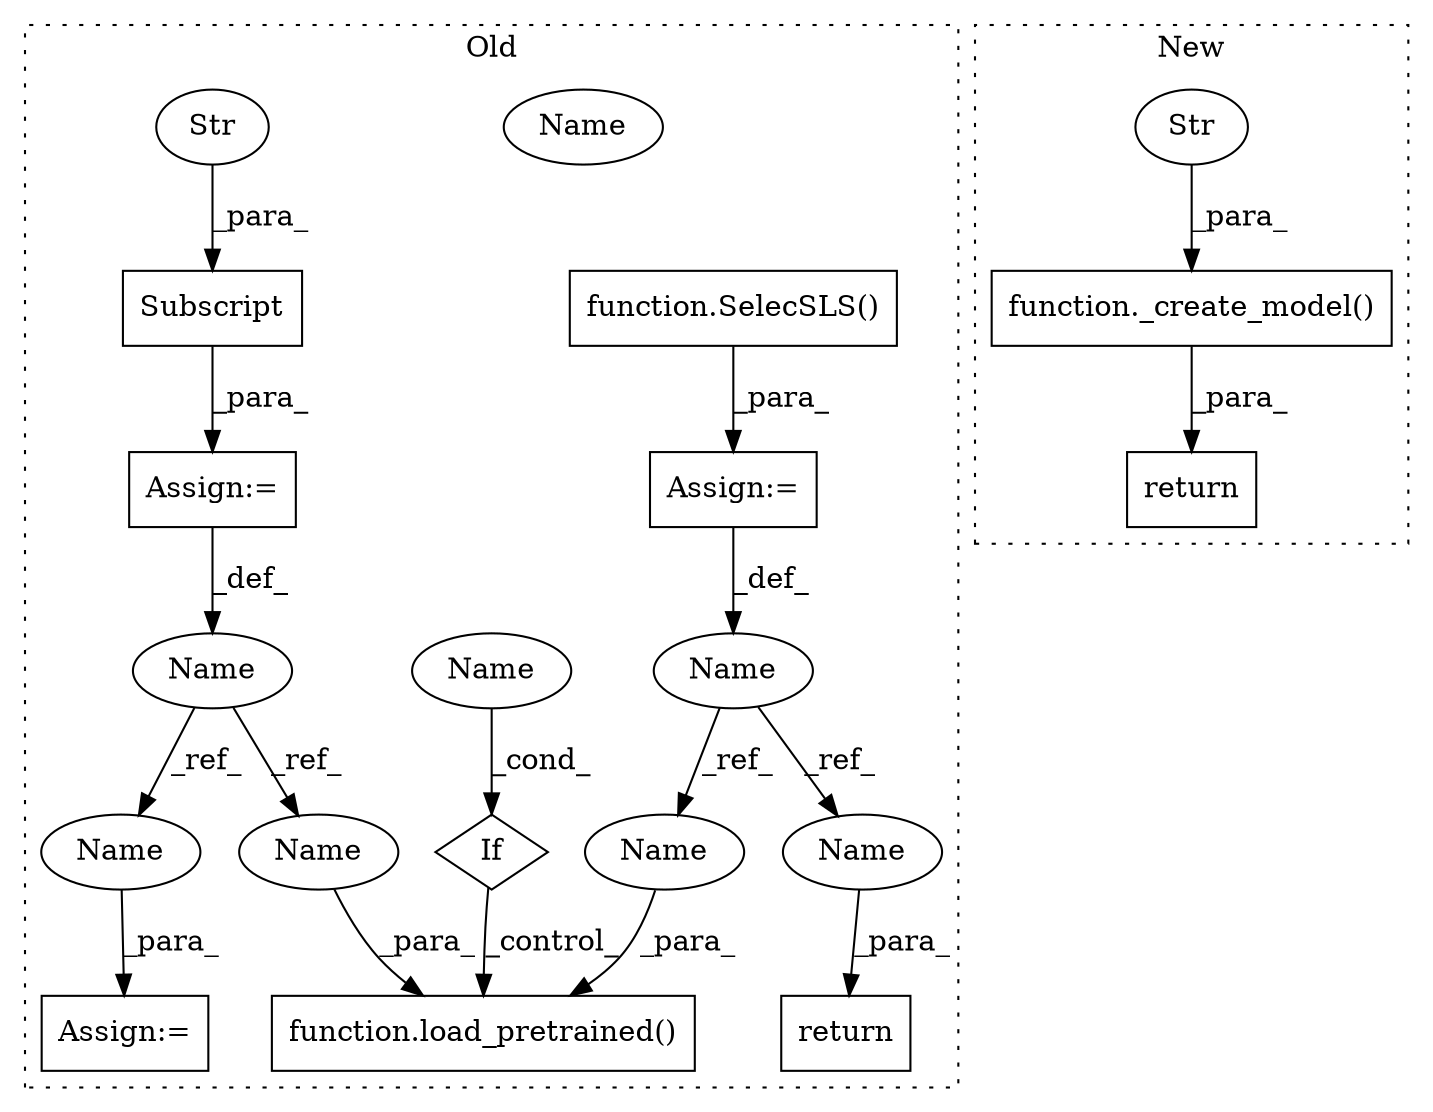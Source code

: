 digraph G {
subgraph cluster0 {
1 [label="If" a="96" s="12989" l="3" shape="diamond"];
3 [label="function.load_pretrained()" a="75" s="13012,13069" l="16,1" shape="box"];
5 [label="function.SelecSLS()" a="75" s="12872" l="76" shape="box"];
6 [label="Name" a="87" s="12818" l="11" shape="ellipse"];
7 [label="Assign:=" a="68" s="12970" l="3" shape="box"];
8 [label="Name" a="87" s="12992" l="10" shape="ellipse"];
9 [label="Name" a="87" s="12864" l="5" shape="ellipse"];
10 [label="return" a="93" s="13075" l="7" shape="box"];
11 [label="Assign:=" a="68" s="12869" l="3" shape="box"];
12 [label="Assign:=" a="68" s="12829" l="3" shape="box"];
13 [label="Subscript" a="63" s="12832,0" l="27,0" shape="box"];
14 [label="Str" a="66" s="12845" l="13" shape="ellipse"];
16 [label="Name" a="87" s="13082" l="5" shape="ellipse"];
17 [label="Name" a="87" s="13028" l="5" shape="ellipse"];
18 [label="Name" a="87" s="13035" l="11" shape="ellipse"];
19 [label="Name" a="87" s="12973" l="11" shape="ellipse"];
20 [label="Name" a="87" s="12992" l="10" shape="ellipse"];
label = "Old";
style="dotted";
}
subgraph cluster1 {
2 [label="function._create_model()" a="75" s="10030,10077" l="14,1" shape="box"];
4 [label="Str" a="66" s="10044" l="13" shape="ellipse"];
15 [label="return" a="93" s="10023" l="7" shape="box"];
label = "New";
style="dotted";
}
1 -> 3 [label="_control_"];
2 -> 15 [label="_para_"];
4 -> 2 [label="_para_"];
5 -> 11 [label="_para_"];
6 -> 19 [label="_ref_"];
6 -> 18 [label="_ref_"];
9 -> 16 [label="_ref_"];
9 -> 17 [label="_ref_"];
11 -> 9 [label="_def_"];
12 -> 6 [label="_def_"];
13 -> 12 [label="_para_"];
14 -> 13 [label="_para_"];
16 -> 10 [label="_para_"];
17 -> 3 [label="_para_"];
18 -> 3 [label="_para_"];
19 -> 7 [label="_para_"];
20 -> 1 [label="_cond_"];
}